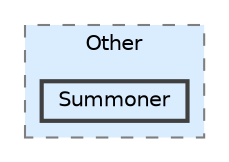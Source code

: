 digraph "Q:/IdleWave/Projet/Assets/Scripts/RogueGenesia/ScriptableObjects/SoulCards/Other/Summoner"
{
 // LATEX_PDF_SIZE
  bgcolor="transparent";
  edge [fontname=Helvetica,fontsize=10,labelfontname=Helvetica,labelfontsize=10];
  node [fontname=Helvetica,fontsize=10,shape=box,height=0.2,width=0.4];
  compound=true
  subgraph clusterdir_d98f80bbac272d14a7c84c9b1d9aafbd {
    graph [ bgcolor="#daedff", pencolor="grey50", label="Other", fontname=Helvetica,fontsize=10 style="filled,dashed", URL="dir_d98f80bbac272d14a7c84c9b1d9aafbd.html",tooltip=""]
  dir_f680b0a493d009e14789bbad7d3f7e49 [label="Summoner", fillcolor="#daedff", color="grey25", style="filled,bold", URL="dir_f680b0a493d009e14789bbad7d3f7e49.html",tooltip=""];
  }
}
